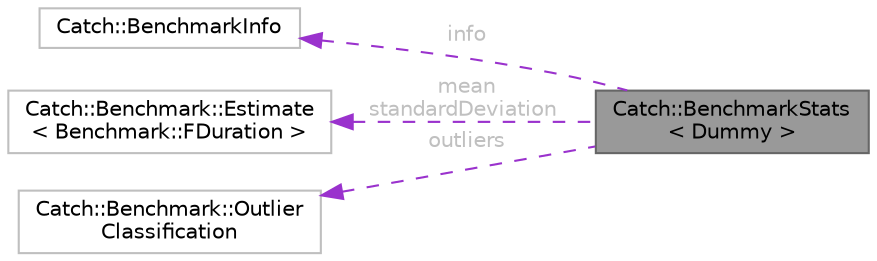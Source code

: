digraph "Catch::BenchmarkStats&lt; Dummy &gt;"
{
 // LATEX_PDF_SIZE
  bgcolor="transparent";
  edge [fontname=Helvetica,fontsize=10,labelfontname=Helvetica,labelfontsize=10];
  node [fontname=Helvetica,fontsize=10,shape=box,height=0.2,width=0.4];
  rankdir="LR";
  Node1 [id="Node000001",label="Catch::BenchmarkStats\l\< Dummy \>",height=0.2,width=0.4,color="gray40", fillcolor="grey60", style="filled", fontcolor="black",tooltip=" "];
  Node2 -> Node1 [id="edge1_Node000001_Node000002",dir="back",color="darkorchid3",style="dashed",tooltip=" ",label=" info",fontcolor="grey" ];
  Node2 [id="Node000002",label="Catch::BenchmarkInfo",height=0.2,width=0.4,color="grey75", fillcolor="white", style="filled",URL="$structCatch_1_1BenchmarkInfo.html",tooltip=" "];
  Node3 -> Node1 [id="edge2_Node000001_Node000003",dir="back",color="darkorchid3",style="dashed",tooltip=" ",label=" mean\nstandardDeviation",fontcolor="grey" ];
  Node3 [id="Node000003",label="Catch::Benchmark::Estimate\l\< Benchmark::FDuration \>",height=0.2,width=0.4,color="grey75", fillcolor="white", style="filled",URL="$structCatch_1_1Benchmark_1_1Estimate.html",tooltip=" "];
  Node4 -> Node1 [id="edge3_Node000001_Node000004",dir="back",color="darkorchid3",style="dashed",tooltip=" ",label=" outliers",fontcolor="grey" ];
  Node4 [id="Node000004",label="Catch::Benchmark::Outlier\lClassification",height=0.2,width=0.4,color="grey75", fillcolor="white", style="filled",URL="$structCatch_1_1Benchmark_1_1OutlierClassification.html",tooltip=" "];
}
